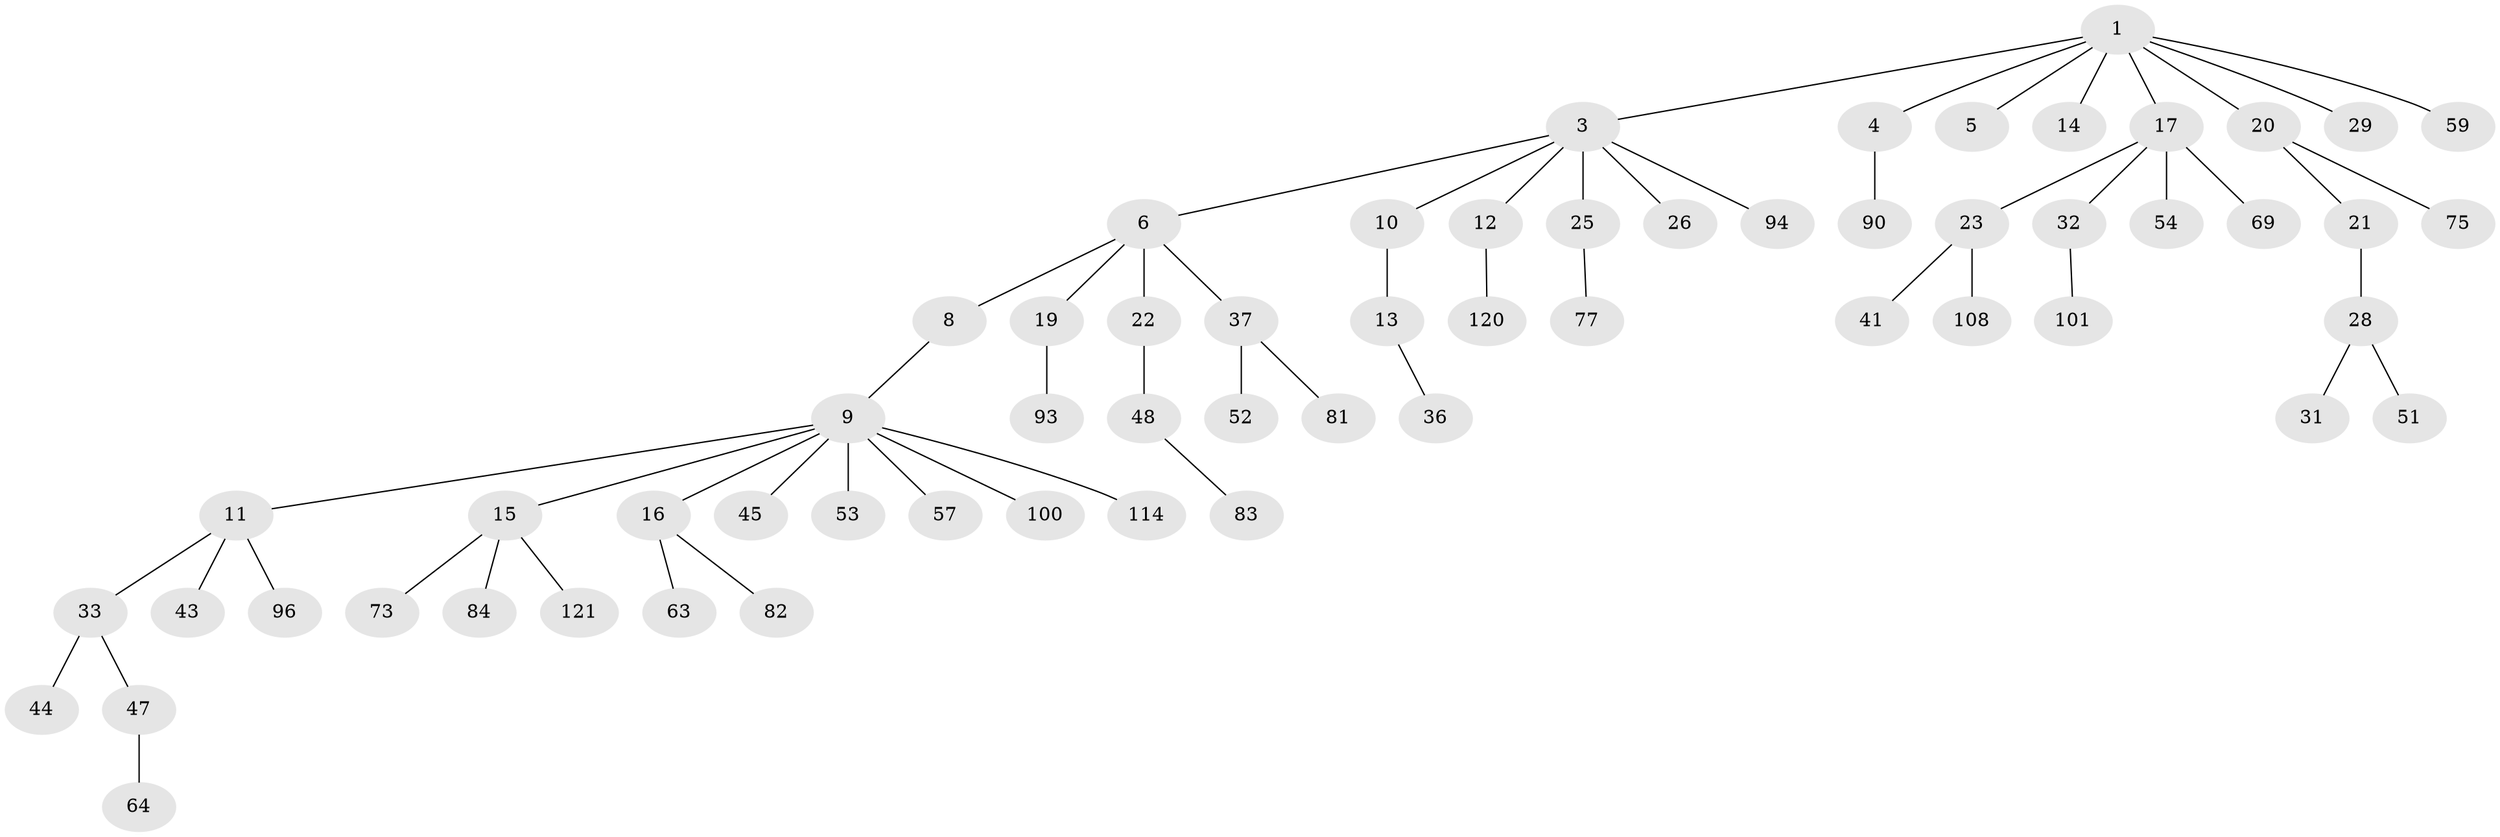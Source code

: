 // original degree distribution, {6: 0.00819672131147541, 4: 0.10655737704918032, 7: 0.01639344262295082, 2: 0.2459016393442623, 1: 0.5, 5: 0.01639344262295082, 3: 0.10655737704918032}
// Generated by graph-tools (version 1.1) at 2025/15/03/09/25 04:15:37]
// undirected, 61 vertices, 60 edges
graph export_dot {
graph [start="1"]
  node [color=gray90,style=filled];
  1 [super="+2"];
  3 [super="+7"];
  4;
  5;
  6;
  8 [super="+39+27"];
  9 [super="+50"];
  10 [super="+30"];
  11 [super="+38+65"];
  12 [super="+49"];
  13;
  14 [super="+80+58"];
  15;
  16;
  17 [super="+18+56"];
  19 [super="+24+79"];
  20 [super="+34+60"];
  21 [super="+115+116+95"];
  22;
  23 [super="+46"];
  25 [super="+55+40"];
  26;
  28;
  29;
  31;
  32;
  33 [super="+97"];
  36;
  37 [super="+42+118+67"];
  41 [super="+111+66"];
  43;
  44;
  45 [super="+71+68"];
  47;
  48;
  51 [super="+76"];
  52;
  53;
  54;
  57;
  59;
  63;
  64;
  69;
  73 [super="+78"];
  75;
  77;
  81 [super="+122"];
  82;
  83;
  84;
  90;
  93;
  94 [super="+112"];
  96;
  100;
  101 [super="+103"];
  108;
  114;
  120;
  121;
  1 -- 3;
  1 -- 5;
  1 -- 17;
  1 -- 29;
  1 -- 59;
  1 -- 4;
  1 -- 20;
  1 -- 14;
  3 -- 6;
  3 -- 10;
  3 -- 25;
  3 -- 26;
  3 -- 94;
  3 -- 12;
  4 -- 90;
  6 -- 8;
  6 -- 19;
  6 -- 22;
  6 -- 37;
  8 -- 9;
  9 -- 11;
  9 -- 15;
  9 -- 16;
  9 -- 45;
  9 -- 53;
  9 -- 114;
  9 -- 100;
  9 -- 57;
  10 -- 13;
  11 -- 33;
  11 -- 96;
  11 -- 43;
  12 -- 120;
  13 -- 36;
  15 -- 73;
  15 -- 84;
  15 -- 121;
  16 -- 63;
  16 -- 82;
  17 -- 32;
  17 -- 54;
  17 -- 23;
  17 -- 69;
  19 -- 93;
  20 -- 21;
  20 -- 75;
  21 -- 28;
  22 -- 48;
  23 -- 41;
  23 -- 108;
  25 -- 77;
  28 -- 31;
  28 -- 51;
  32 -- 101;
  33 -- 44;
  33 -- 47;
  37 -- 52;
  37 -- 81;
  47 -- 64;
  48 -- 83;
}
